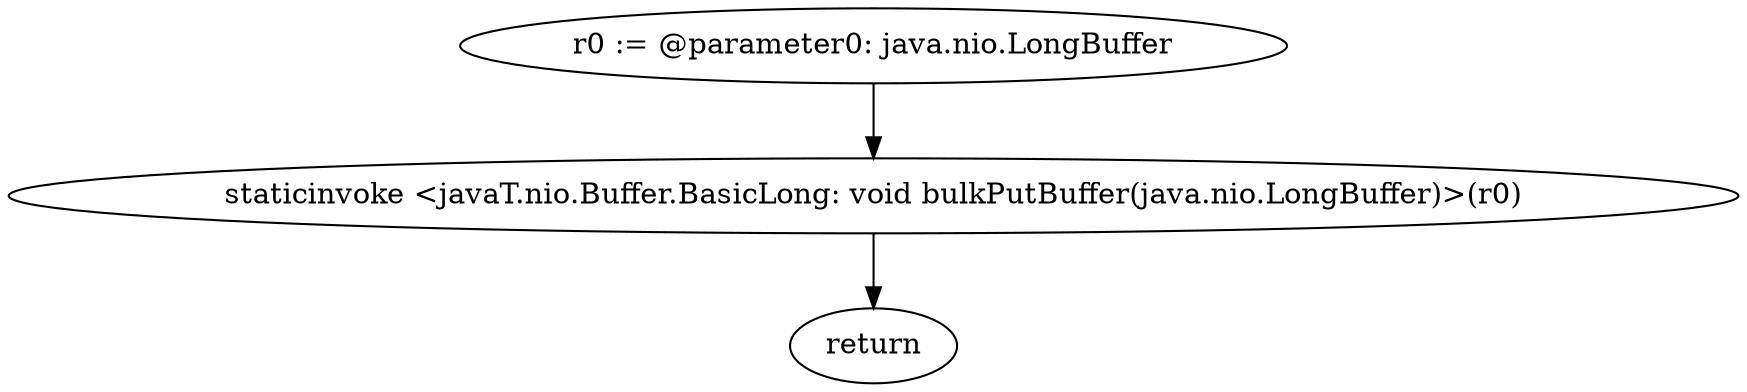digraph "unitGraph" {
    "r0 := @parameter0: java.nio.LongBuffer"
    "staticinvoke <javaT.nio.Buffer.BasicLong: void bulkPutBuffer(java.nio.LongBuffer)>(r0)"
    "return"
    "r0 := @parameter0: java.nio.LongBuffer"->"staticinvoke <javaT.nio.Buffer.BasicLong: void bulkPutBuffer(java.nio.LongBuffer)>(r0)";
    "staticinvoke <javaT.nio.Buffer.BasicLong: void bulkPutBuffer(java.nio.LongBuffer)>(r0)"->"return";
}
